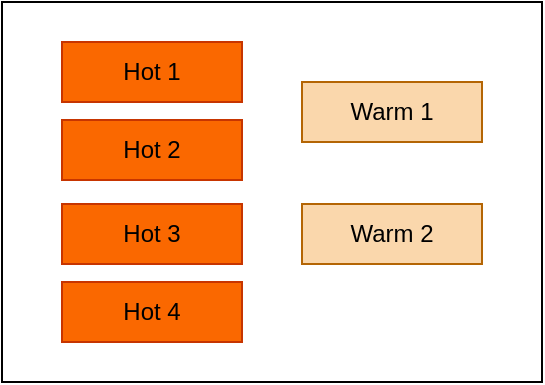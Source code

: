 <mxfile version="18.1.3" type="device"><diagram id="C5RBs43oDa-KdzZeNtuy" name="Page-1"><mxGraphModel dx="1018" dy="669" grid="1" gridSize="10" guides="1" tooltips="1" connect="1" arrows="1" fold="1" page="1" pageScale="1" pageWidth="827" pageHeight="1169" math="0" shadow="0"><root><mxCell id="WIyWlLk6GJQsqaUBKTNV-0"/><mxCell id="WIyWlLk6GJQsqaUBKTNV-1" parent="WIyWlLk6GJQsqaUBKTNV-0"/><mxCell id="7wAtI6NNHk_rrKUAQyS1-3" value="" style="rounded=0;whiteSpace=wrap;html=1;" parent="WIyWlLk6GJQsqaUBKTNV-1" vertex="1"><mxGeometry x="240" y="120" width="270" height="190" as="geometry"/></mxCell><mxCell id="7wAtI6NNHk_rrKUAQyS1-12" value="Hot 1" style="rounded=0;whiteSpace=wrap;html=1;fillColor=#fa6800;strokeColor=#C73500;fontColor=#000000;" parent="WIyWlLk6GJQsqaUBKTNV-1" vertex="1"><mxGeometry x="270" y="140" width="90" height="30" as="geometry"/></mxCell><mxCell id="7wAtI6NNHk_rrKUAQyS1-17" value="Hot 2" style="rounded=0;whiteSpace=wrap;html=1;fillColor=#fa6800;fontColor=#000000;strokeColor=#C73500;" parent="WIyWlLk6GJQsqaUBKTNV-1" vertex="1"><mxGeometry x="270" y="179" width="90" height="30" as="geometry"/></mxCell><mxCell id="7wAtI6NNHk_rrKUAQyS1-19" value="Hot 4" style="rounded=0;whiteSpace=wrap;html=1;fillColor=#fa6800;fontColor=#000000;strokeColor=#C73500;" parent="WIyWlLk6GJQsqaUBKTNV-1" vertex="1"><mxGeometry x="270" y="260" width="90" height="30" as="geometry"/></mxCell><mxCell id="7wAtI6NNHk_rrKUAQyS1-21" value="Hot 3" style="rounded=0;whiteSpace=wrap;html=1;fillColor=#fa6800;fontColor=#000000;strokeColor=#C73500;" parent="WIyWlLk6GJQsqaUBKTNV-1" vertex="1"><mxGeometry x="270" y="221" width="90" height="30" as="geometry"/></mxCell><mxCell id="vXONI1FkWeLLd_A-qrnI-0" value="Warm 1" style="rounded=0;whiteSpace=wrap;html=1;fillColor=#fad7ac;strokeColor=#b46504;" vertex="1" parent="WIyWlLk6GJQsqaUBKTNV-1"><mxGeometry x="390" y="160" width="90" height="30" as="geometry"/></mxCell><mxCell id="vXONI1FkWeLLd_A-qrnI-1" value="&lt;span style=&quot;&quot;&gt;Warm 2&lt;/span&gt;" style="rounded=0;whiteSpace=wrap;html=1;fillColor=#fad7ac;strokeColor=#b46504;" vertex="1" parent="WIyWlLk6GJQsqaUBKTNV-1"><mxGeometry x="390" y="221" width="90" height="30" as="geometry"/></mxCell></root></mxGraphModel></diagram></mxfile>